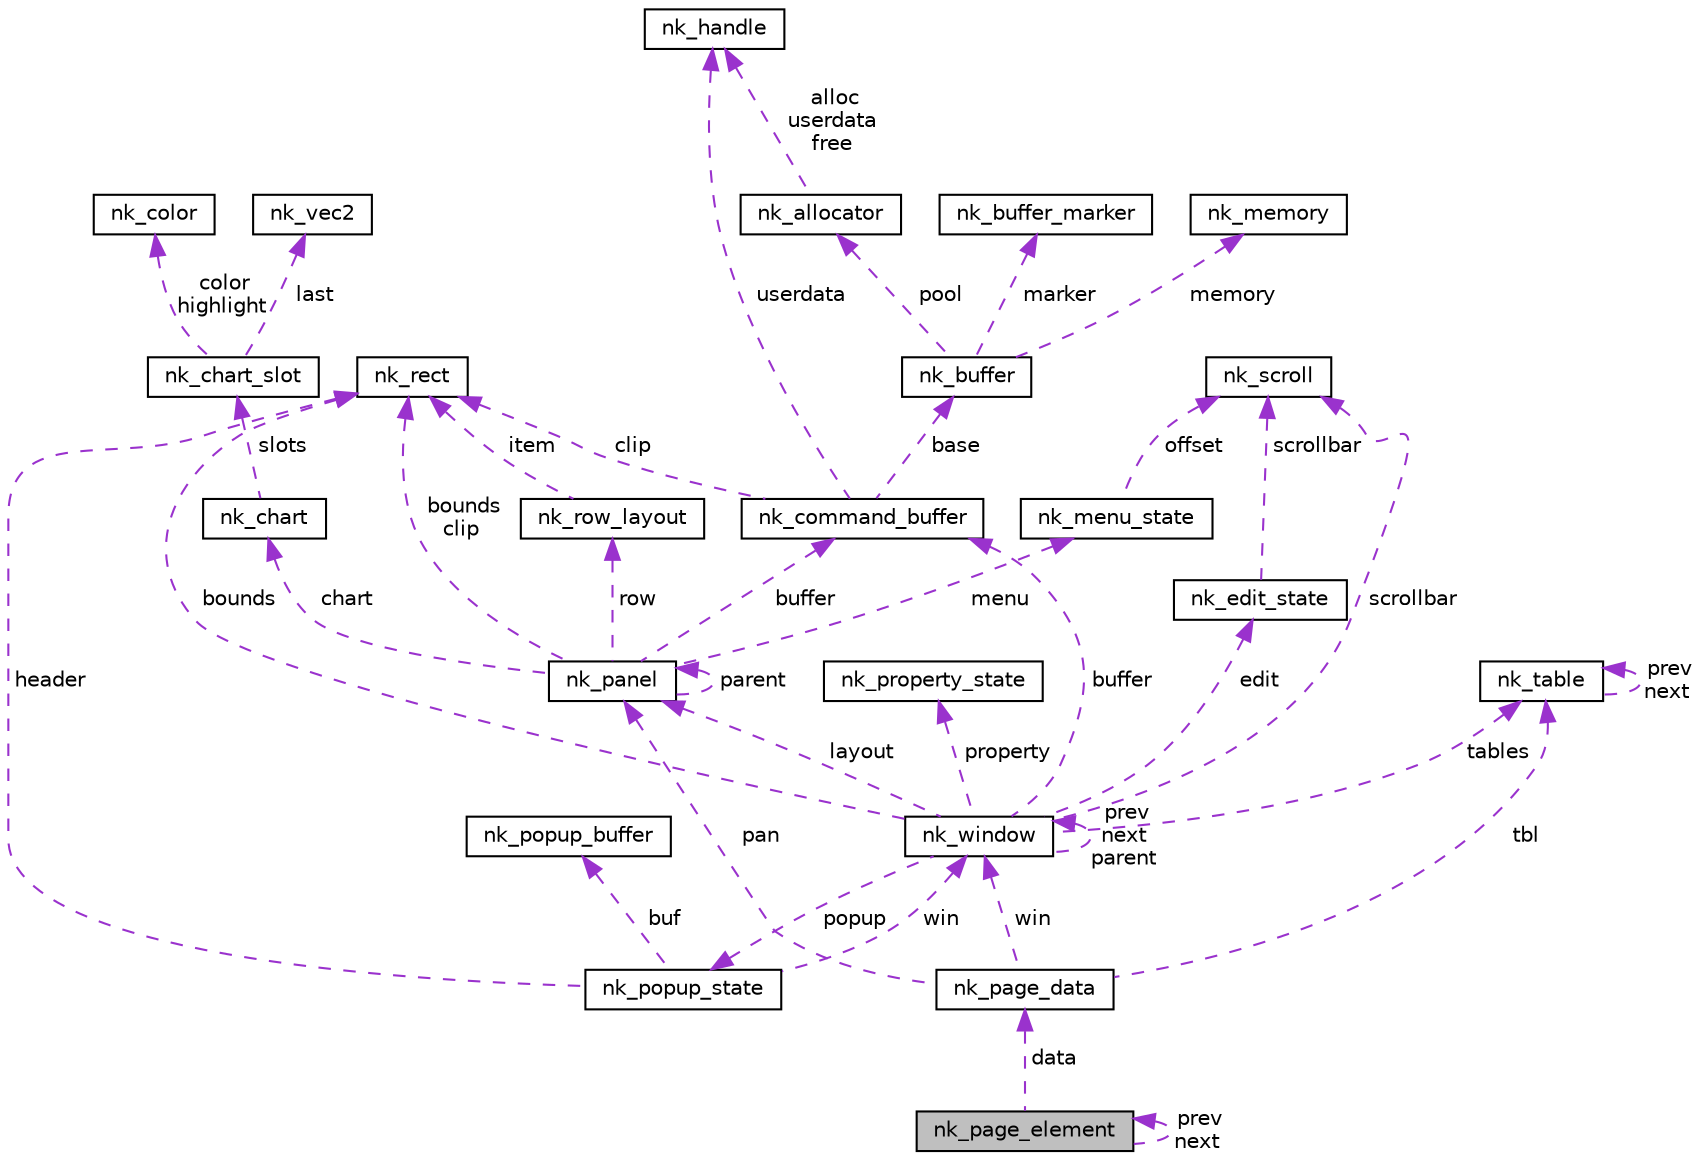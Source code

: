 digraph "nk_page_element"
{
 // LATEX_PDF_SIZE
  edge [fontname="Helvetica",fontsize="10",labelfontname="Helvetica",labelfontsize="10"];
  node [fontname="Helvetica",fontsize="10",shape=record];
  Node1 [label="nk_page_element",height=0.2,width=0.4,color="black", fillcolor="grey75", style="filled", fontcolor="black",tooltip=" "];
  Node2 -> Node1 [dir="back",color="darkorchid3",fontsize="10",style="dashed",label=" data" ,fontname="Helvetica"];
  Node2 [label="nk_page_data",height=0.2,width=0.4,color="black", fillcolor="white", style="filled",URL="$unionnk__page__data.html",tooltip=" "];
  Node3 -> Node2 [dir="back",color="darkorchid3",fontsize="10",style="dashed",label=" win" ,fontname="Helvetica"];
  Node3 [label="nk_window",height=0.2,width=0.4,color="black", fillcolor="white", style="filled",URL="$structnk__window.html",tooltip=" "];
  Node4 -> Node3 [dir="back",color="darkorchid3",fontsize="10",style="dashed",label=" buffer" ,fontname="Helvetica"];
  Node4 [label="nk_command_buffer",height=0.2,width=0.4,color="black", fillcolor="white", style="filled",URL="$structnk__command__buffer.html",tooltip=" "];
  Node5 -> Node4 [dir="back",color="darkorchid3",fontsize="10",style="dashed",label=" clip" ,fontname="Helvetica"];
  Node5 [label="nk_rect",height=0.2,width=0.4,color="black", fillcolor="white", style="filled",URL="$structnk__rect.html",tooltip=" "];
  Node6 -> Node4 [dir="back",color="darkorchid3",fontsize="10",style="dashed",label=" base" ,fontname="Helvetica"];
  Node6 [label="nk_buffer",height=0.2,width=0.4,color="black", fillcolor="white", style="filled",URL="$structnk__buffer.html",tooltip=" "];
  Node7 -> Node6 [dir="back",color="darkorchid3",fontsize="10",style="dashed",label=" pool" ,fontname="Helvetica"];
  Node7 [label="nk_allocator",height=0.2,width=0.4,color="black", fillcolor="white", style="filled",URL="$structnk__allocator.html",tooltip=" "];
  Node8 -> Node7 [dir="back",color="darkorchid3",fontsize="10",style="dashed",label=" alloc\nuserdata\nfree" ,fontname="Helvetica"];
  Node8 [label="nk_handle",height=0.2,width=0.4,color="black", fillcolor="white", style="filled",URL="$unionnk__handle.html",tooltip=" "];
  Node9 -> Node6 [dir="back",color="darkorchid3",fontsize="10",style="dashed",label=" marker" ,fontname="Helvetica"];
  Node9 [label="nk_buffer_marker",height=0.2,width=0.4,color="black", fillcolor="white", style="filled",URL="$structnk__buffer__marker.html",tooltip=" "];
  Node10 -> Node6 [dir="back",color="darkorchid3",fontsize="10",style="dashed",label=" memory" ,fontname="Helvetica"];
  Node10 [label="nk_memory",height=0.2,width=0.4,color="black", fillcolor="white", style="filled",URL="$structnk__memory.html",tooltip=" "];
  Node8 -> Node4 [dir="back",color="darkorchid3",fontsize="10",style="dashed",label=" userdata" ,fontname="Helvetica"];
  Node11 -> Node3 [dir="back",color="darkorchid3",fontsize="10",style="dashed",label=" scrollbar" ,fontname="Helvetica"];
  Node11 [label="nk_scroll",height=0.2,width=0.4,color="black", fillcolor="white", style="filled",URL="$structnk__scroll.html",tooltip=" "];
  Node5 -> Node3 [dir="back",color="darkorchid3",fontsize="10",style="dashed",label=" bounds" ,fontname="Helvetica"];
  Node3 -> Node3 [dir="back",color="darkorchid3",fontsize="10",style="dashed",label=" prev\nnext\nparent" ,fontname="Helvetica"];
  Node12 -> Node3 [dir="back",color="darkorchid3",fontsize="10",style="dashed",label=" property" ,fontname="Helvetica"];
  Node12 [label="nk_property_state",height=0.2,width=0.4,color="black", fillcolor="white", style="filled",URL="$structnk__property__state.html",tooltip=" "];
  Node13 -> Node3 [dir="back",color="darkorchid3",fontsize="10",style="dashed",label=" layout" ,fontname="Helvetica"];
  Node13 [label="nk_panel",height=0.2,width=0.4,color="black", fillcolor="white", style="filled",URL="$structnk__panel.html",tooltip=" "];
  Node4 -> Node13 [dir="back",color="darkorchid3",fontsize="10",style="dashed",label=" buffer" ,fontname="Helvetica"];
  Node5 -> Node13 [dir="back",color="darkorchid3",fontsize="10",style="dashed",label=" bounds\nclip" ,fontname="Helvetica"];
  Node14 -> Node13 [dir="back",color="darkorchid3",fontsize="10",style="dashed",label=" row" ,fontname="Helvetica"];
  Node14 [label="nk_row_layout",height=0.2,width=0.4,color="black", fillcolor="white", style="filled",URL="$structnk__row__layout.html",tooltip=" "];
  Node5 -> Node14 [dir="back",color="darkorchid3",fontsize="10",style="dashed",label=" item" ,fontname="Helvetica"];
  Node13 -> Node13 [dir="back",color="darkorchid3",fontsize="10",style="dashed",label=" parent" ,fontname="Helvetica"];
  Node15 -> Node13 [dir="back",color="darkorchid3",fontsize="10",style="dashed",label=" menu" ,fontname="Helvetica"];
  Node15 [label="nk_menu_state",height=0.2,width=0.4,color="black", fillcolor="white", style="filled",URL="$structnk__menu__state.html",tooltip=" "];
  Node11 -> Node15 [dir="back",color="darkorchid3",fontsize="10",style="dashed",label=" offset" ,fontname="Helvetica"];
  Node16 -> Node13 [dir="back",color="darkorchid3",fontsize="10",style="dashed",label=" chart" ,fontname="Helvetica"];
  Node16 [label="nk_chart",height=0.2,width=0.4,color="black", fillcolor="white", style="filled",URL="$structnk__chart.html",tooltip=" "];
  Node17 -> Node16 [dir="back",color="darkorchid3",fontsize="10",style="dashed",label=" slots" ,fontname="Helvetica"];
  Node17 [label="nk_chart_slot",height=0.2,width=0.4,color="black", fillcolor="white", style="filled",URL="$structnk__chart__slot.html",tooltip=" "];
  Node18 -> Node17 [dir="back",color="darkorchid3",fontsize="10",style="dashed",label=" color\nhighlight" ,fontname="Helvetica"];
  Node18 [label="nk_color",height=0.2,width=0.4,color="black", fillcolor="white", style="filled",URL="$structnk__color.html",tooltip=" "];
  Node19 -> Node17 [dir="back",color="darkorchid3",fontsize="10",style="dashed",label=" last" ,fontname="Helvetica"];
  Node19 [label="nk_vec2",height=0.2,width=0.4,color="black", fillcolor="white", style="filled",URL="$structnk__vec2.html",tooltip=" "];
  Node20 -> Node3 [dir="back",color="darkorchid3",fontsize="10",style="dashed",label=" tables" ,fontname="Helvetica"];
  Node20 [label="nk_table",height=0.2,width=0.4,color="black", fillcolor="white", style="filled",URL="$structnk__table.html",tooltip=" "];
  Node20 -> Node20 [dir="back",color="darkorchid3",fontsize="10",style="dashed",label=" prev\nnext" ,fontname="Helvetica"];
  Node21 -> Node3 [dir="back",color="darkorchid3",fontsize="10",style="dashed",label=" edit" ,fontname="Helvetica"];
  Node21 [label="nk_edit_state",height=0.2,width=0.4,color="black", fillcolor="white", style="filled",URL="$structnk__edit__state.html",tooltip=" "];
  Node11 -> Node21 [dir="back",color="darkorchid3",fontsize="10",style="dashed",label=" scrollbar" ,fontname="Helvetica"];
  Node22 -> Node3 [dir="back",color="darkorchid3",fontsize="10",style="dashed",label=" popup" ,fontname="Helvetica"];
  Node22 [label="nk_popup_state",height=0.2,width=0.4,color="black", fillcolor="white", style="filled",URL="$structnk__popup__state.html",tooltip=" "];
  Node5 -> Node22 [dir="back",color="darkorchid3",fontsize="10",style="dashed",label=" header" ,fontname="Helvetica"];
  Node23 -> Node22 [dir="back",color="darkorchid3",fontsize="10",style="dashed",label=" buf" ,fontname="Helvetica"];
  Node23 [label="nk_popup_buffer",height=0.2,width=0.4,color="black", fillcolor="white", style="filled",URL="$structnk__popup__buffer.html",tooltip=" "];
  Node3 -> Node22 [dir="back",color="darkorchid3",fontsize="10",style="dashed",label=" win" ,fontname="Helvetica"];
  Node13 -> Node2 [dir="back",color="darkorchid3",fontsize="10",style="dashed",label=" pan" ,fontname="Helvetica"];
  Node20 -> Node2 [dir="back",color="darkorchid3",fontsize="10",style="dashed",label=" tbl" ,fontname="Helvetica"];
  Node1 -> Node1 [dir="back",color="darkorchid3",fontsize="10",style="dashed",label=" prev\nnext" ,fontname="Helvetica"];
}
